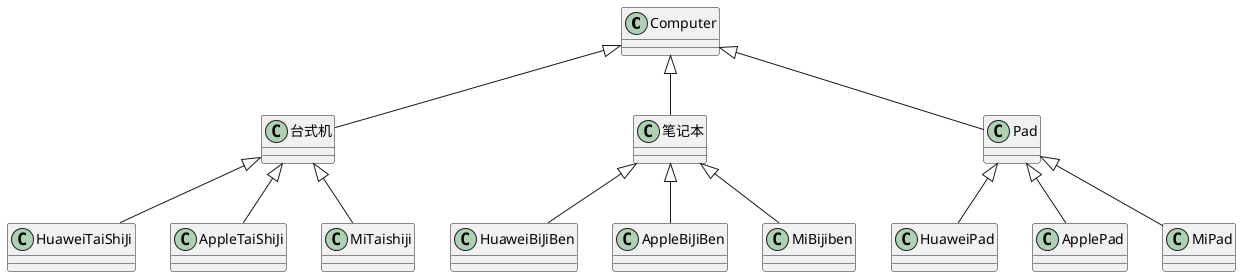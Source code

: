 @startuml

class Computer
class 台式机 extends Computer
class 笔记本 extends Computer
class Pad   extends Computer

class HuaweiTaiShiJi extends 台式机
class HuaweiBiJiBen extends 笔记本
class HuaweiPad extends Pad

class AppleTaiShiJi extends 台式机
class AppleBiJiBen extends 笔记本
class ApplePad extends Pad

class MiTaishiji extends 台式机
class MiBijiben extends 笔记本
class MiPad extends Pad

@enduml